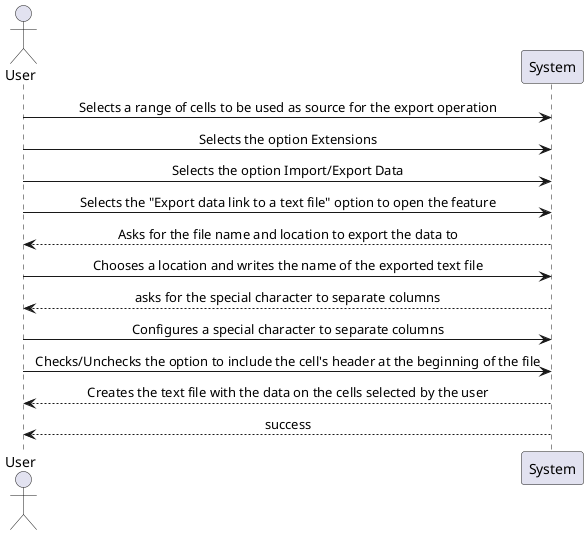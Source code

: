 @startuml ipc04_2_analysis1.png

skinparam sequenceMessageAlign center

actor User
participant "System" as s

User->s: Selects a range of cells to be used as source for the export operation

User->s: Selects the option Extensions
User->s: Selects the option Import/Export Data
User->s: Selects the "Export data link to a text file" option to open the feature
s-->User: Asks for the file name and location to export the data to
User->s: Chooses a location and writes the name of the exported text file
s-->User: asks for the special character to separate columns
User->s: Configures a special character to separate columns
User->s: Checks/Unchecks the option to include the cell's header at the beginning of the file
s-->User: Creates the text file with the data on the cells selected by the user

s-->User: success

@enduml
